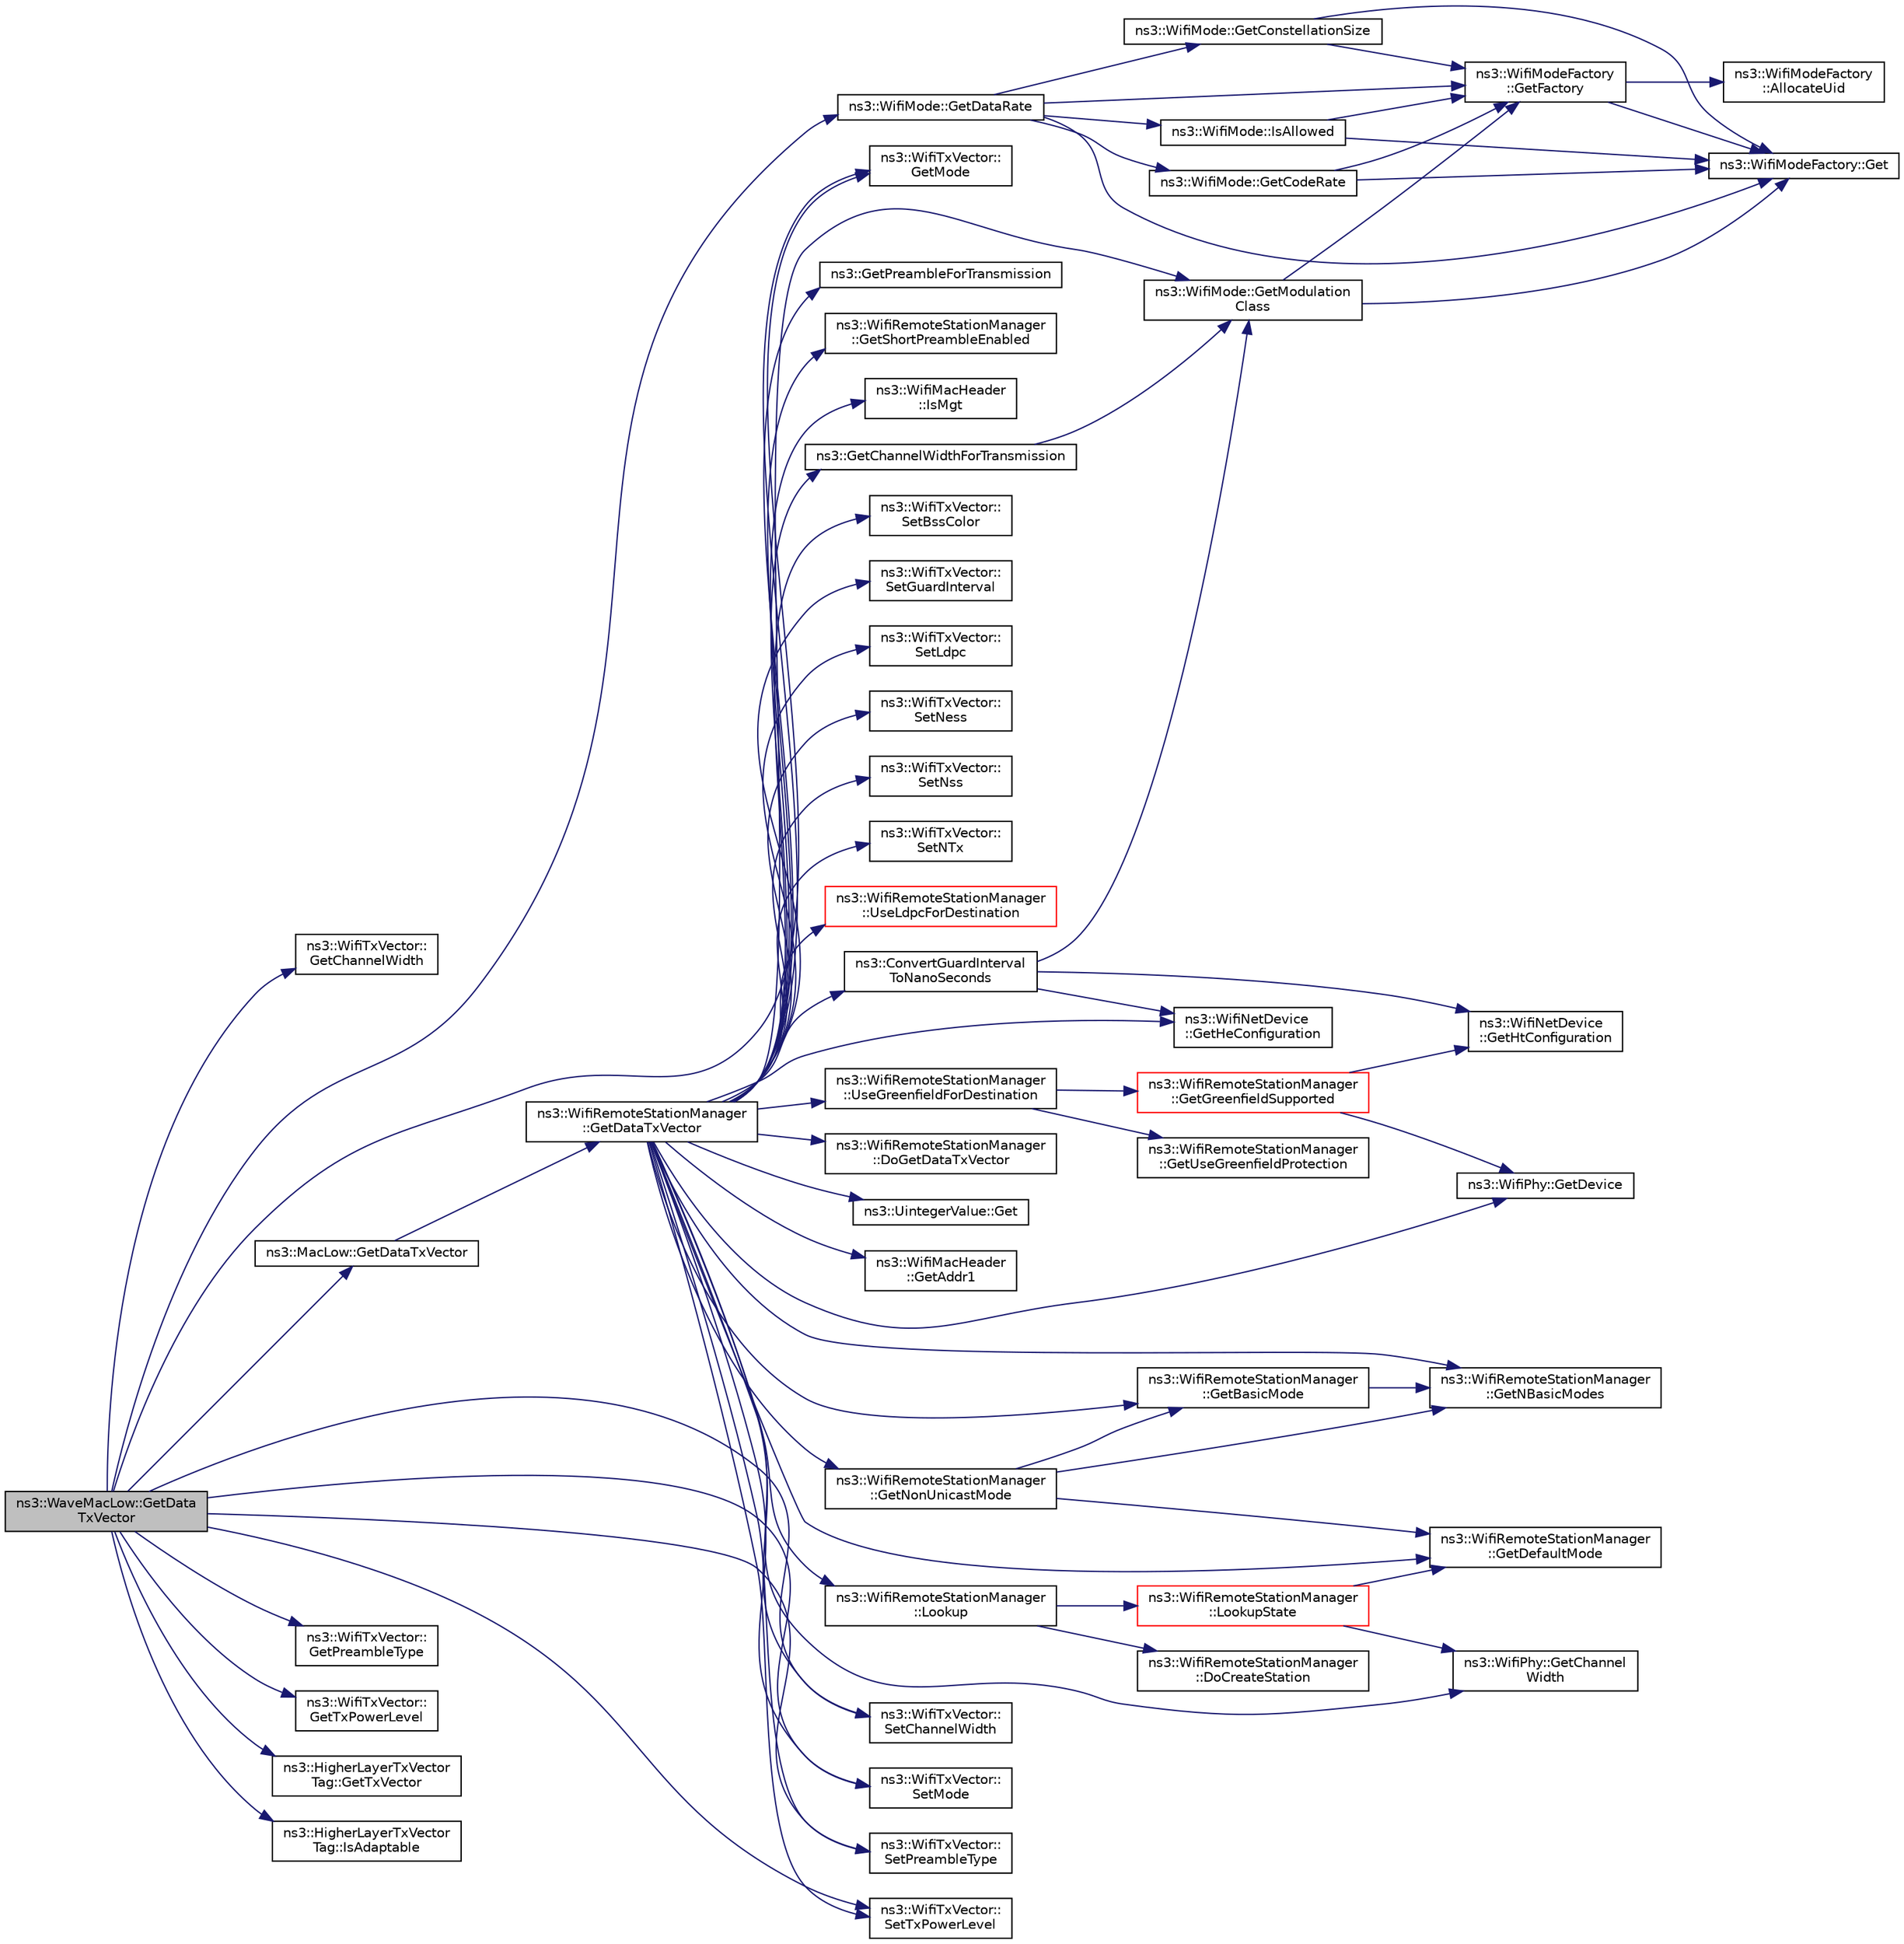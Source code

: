 digraph "ns3::WaveMacLow::GetDataTxVector"
{
 // LATEX_PDF_SIZE
  edge [fontname="Helvetica",fontsize="10",labelfontname="Helvetica",labelfontsize="10"];
  node [fontname="Helvetica",fontsize="10",shape=record];
  rankdir="LR";
  Node1 [label="ns3::WaveMacLow::GetData\lTxVector",height=0.2,width=0.4,color="black", fillcolor="grey75", style="filled", fontcolor="black",tooltip="Return a TXVECTOR for the DATA frame given the destination."];
  Node1 -> Node2 [color="midnightblue",fontsize="10",style="solid",fontname="Helvetica"];
  Node2 [label="ns3::WifiTxVector::\lGetChannelWidth",height=0.2,width=0.4,color="black", fillcolor="white", style="filled",URL="$classns3_1_1_wifi_tx_vector.html#ac56a35b49d9d77e09357adc171570d51",tooltip=" "];
  Node1 -> Node3 [color="midnightblue",fontsize="10",style="solid",fontname="Helvetica"];
  Node3 [label="ns3::WifiMode::GetDataRate",height=0.2,width=0.4,color="black", fillcolor="white", style="filled",URL="$classns3_1_1_wifi_mode.html#ad90f36e733ceaf8c5771cfbda437e14f",tooltip=" "];
  Node3 -> Node4 [color="midnightblue",fontsize="10",style="solid",fontname="Helvetica"];
  Node4 [label="ns3::WifiModeFactory::Get",height=0.2,width=0.4,color="black", fillcolor="white", style="filled",URL="$classns3_1_1_wifi_mode_factory.html#a3086868810ff4347e31c63027726f544",tooltip="Return a WifiModeItem at the given UID index."];
  Node3 -> Node5 [color="midnightblue",fontsize="10",style="solid",fontname="Helvetica"];
  Node5 [label="ns3::WifiMode::GetCodeRate",height=0.2,width=0.4,color="black", fillcolor="white", style="filled",URL="$classns3_1_1_wifi_mode.html#abbbea987249a16c776803ba6e2ca9973",tooltip=" "];
  Node5 -> Node4 [color="midnightblue",fontsize="10",style="solid",fontname="Helvetica"];
  Node5 -> Node6 [color="midnightblue",fontsize="10",style="solid",fontname="Helvetica"];
  Node6 [label="ns3::WifiModeFactory\l::GetFactory",height=0.2,width=0.4,color="black", fillcolor="white", style="filled",URL="$classns3_1_1_wifi_mode_factory.html#a9c6f695d733355dee8d74bd1709868fc",tooltip="Return a WifiModeFactory."];
  Node6 -> Node7 [color="midnightblue",fontsize="10",style="solid",fontname="Helvetica"];
  Node7 [label="ns3::WifiModeFactory\l::AllocateUid",height=0.2,width=0.4,color="black", fillcolor="white", style="filled",URL="$classns3_1_1_wifi_mode_factory.html#a89a9c38617bd3f7be4a8919ce9675996",tooltip="Allocate a WifiModeItem from a given uniqueUid."];
  Node6 -> Node4 [color="midnightblue",fontsize="10",style="solid",fontname="Helvetica"];
  Node3 -> Node8 [color="midnightblue",fontsize="10",style="solid",fontname="Helvetica"];
  Node8 [label="ns3::WifiMode::GetConstellationSize",height=0.2,width=0.4,color="black", fillcolor="white", style="filled",URL="$classns3_1_1_wifi_mode.html#a1437871ae722c85d980a8af3ba522d39",tooltip=" "];
  Node8 -> Node4 [color="midnightblue",fontsize="10",style="solid",fontname="Helvetica"];
  Node8 -> Node6 [color="midnightblue",fontsize="10",style="solid",fontname="Helvetica"];
  Node3 -> Node6 [color="midnightblue",fontsize="10",style="solid",fontname="Helvetica"];
  Node3 -> Node9 [color="midnightblue",fontsize="10",style="solid",fontname="Helvetica"];
  Node9 [label="ns3::WifiMode::IsAllowed",height=0.2,width=0.4,color="black", fillcolor="white", style="filled",URL="$classns3_1_1_wifi_mode.html#ae92b3cca34abdd76211fe9fbf19a6c09",tooltip=" "];
  Node9 -> Node4 [color="midnightblue",fontsize="10",style="solid",fontname="Helvetica"];
  Node9 -> Node6 [color="midnightblue",fontsize="10",style="solid",fontname="Helvetica"];
  Node1 -> Node10 [color="midnightblue",fontsize="10",style="solid",fontname="Helvetica"];
  Node10 [label="ns3::MacLow::GetDataTxVector",height=0.2,width=0.4,color="black", fillcolor="white", style="filled",URL="$classns3_1_1_mac_low.html#aeb3a8ccdb7a068b7ee69d507a66a1b60",tooltip="Return a TXVECTOR for the Data frame given the destination."];
  Node10 -> Node11 [color="midnightblue",fontsize="10",style="solid",fontname="Helvetica"];
  Node11 [label="ns3::WifiRemoteStationManager\l::GetDataTxVector",height=0.2,width=0.4,color="black", fillcolor="white", style="filled",URL="$classns3_1_1_wifi_remote_station_manager.html#a694863b2c3093952b2629e5a2d341a75",tooltip=" "];
  Node11 -> Node12 [color="midnightblue",fontsize="10",style="solid",fontname="Helvetica"];
  Node12 [label="ns3::ConvertGuardInterval\lToNanoSeconds",height=0.2,width=0.4,color="black", fillcolor="white", style="filled",URL="$namespacens3.html#a979caa1d7cbfc08ececb6fd3ad561e26",tooltip="Convert the guard interval to nanoseconds based on the WifiMode."];
  Node12 -> Node13 [color="midnightblue",fontsize="10",style="solid",fontname="Helvetica"];
  Node13 [label="ns3::WifiNetDevice\l::GetHeConfiguration",height=0.2,width=0.4,color="black", fillcolor="white", style="filled",URL="$classns3_1_1_wifi_net_device.html#af4a86ccc320631308e9f1023baecdd6b",tooltip=" "];
  Node12 -> Node14 [color="midnightblue",fontsize="10",style="solid",fontname="Helvetica"];
  Node14 [label="ns3::WifiNetDevice\l::GetHtConfiguration",height=0.2,width=0.4,color="black", fillcolor="white", style="filled",URL="$classns3_1_1_wifi_net_device.html#a20c98121e79afae35d03d9f5a3fa4ce8",tooltip=" "];
  Node12 -> Node15 [color="midnightblue",fontsize="10",style="solid",fontname="Helvetica"];
  Node15 [label="ns3::WifiMode::GetModulation\lClass",height=0.2,width=0.4,color="black", fillcolor="white", style="filled",URL="$classns3_1_1_wifi_mode.html#a67e1664cac501221b63a2be307184cc9",tooltip=" "];
  Node15 -> Node4 [color="midnightblue",fontsize="10",style="solid",fontname="Helvetica"];
  Node15 -> Node6 [color="midnightblue",fontsize="10",style="solid",fontname="Helvetica"];
  Node11 -> Node16 [color="midnightblue",fontsize="10",style="solid",fontname="Helvetica"];
  Node16 [label="ns3::WifiRemoteStationManager\l::DoGetDataTxVector",height=0.2,width=0.4,color="black", fillcolor="white", style="filled",URL="$classns3_1_1_wifi_remote_station_manager.html#a5a6b2bfcd4959da43c54f0072bd01202",tooltip=" "];
  Node11 -> Node17 [color="midnightblue",fontsize="10",style="solid",fontname="Helvetica"];
  Node17 [label="ns3::UintegerValue::Get",height=0.2,width=0.4,color="black", fillcolor="white", style="filled",URL="$classns3_1_1_uinteger_value.html#a82f7ad2ff90cfebf9f6292bb6ace0a05",tooltip=" "];
  Node11 -> Node18 [color="midnightblue",fontsize="10",style="solid",fontname="Helvetica"];
  Node18 [label="ns3::WifiMacHeader\l::GetAddr1",height=0.2,width=0.4,color="black", fillcolor="white", style="filled",URL="$classns3_1_1_wifi_mac_header.html#aa1c4acbda4ace9f7a920c97d71bdd097",tooltip="Return the address in the Address 1 field."];
  Node11 -> Node19 [color="midnightblue",fontsize="10",style="solid",fontname="Helvetica"];
  Node19 [label="ns3::WifiRemoteStationManager\l::GetBasicMode",height=0.2,width=0.4,color="black", fillcolor="white", style="filled",URL="$classns3_1_1_wifi_remote_station_manager.html#ab239018079ee424c7dfe9a81b4abc3b0",tooltip="Return a basic mode from the set of basic modes."];
  Node19 -> Node20 [color="midnightblue",fontsize="10",style="solid",fontname="Helvetica"];
  Node20 [label="ns3::WifiRemoteStationManager\l::GetNBasicModes",height=0.2,width=0.4,color="black", fillcolor="white", style="filled",URL="$classns3_1_1_wifi_remote_station_manager.html#a433cd6f0f2b9ab512fb4c2578e661ebb",tooltip="Return the number of basic modes we support."];
  Node11 -> Node21 [color="midnightblue",fontsize="10",style="solid",fontname="Helvetica"];
  Node21 [label="ns3::WifiPhy::GetChannel\lWidth",height=0.2,width=0.4,color="black", fillcolor="white", style="filled",URL="$classns3_1_1_wifi_phy.html#af55a96fc67e724abd99aeaeab826187f",tooltip=" "];
  Node11 -> Node22 [color="midnightblue",fontsize="10",style="solid",fontname="Helvetica"];
  Node22 [label="ns3::GetChannelWidthForTransmission",height=0.2,width=0.4,color="black", fillcolor="white", style="filled",URL="$namespacens3.html#a3b6822ca0fc413acfcfa182b22f6fa86",tooltip="Return the channel width that corresponds to the selected mode (instead of letting the PHY's default ..."];
  Node22 -> Node15 [color="midnightblue",fontsize="10",style="solid",fontname="Helvetica"];
  Node11 -> Node23 [color="midnightblue",fontsize="10",style="solid",fontname="Helvetica"];
  Node23 [label="ns3::WifiRemoteStationManager\l::GetDefaultMode",height=0.2,width=0.4,color="black", fillcolor="white", style="filled",URL="$classns3_1_1_wifi_remote_station_manager.html#a0f76976a6d7a8761b1ae1b9b74f18fbf",tooltip="Return the default transmission mode."];
  Node11 -> Node24 [color="midnightblue",fontsize="10",style="solid",fontname="Helvetica"];
  Node24 [label="ns3::WifiPhy::GetDevice",height=0.2,width=0.4,color="black", fillcolor="white", style="filled",URL="$classns3_1_1_wifi_phy.html#adf2fa40dcba4e52e9bc67c6ffc819170",tooltip="Return the device this PHY is associated with."];
  Node11 -> Node13 [color="midnightblue",fontsize="10",style="solid",fontname="Helvetica"];
  Node11 -> Node25 [color="midnightblue",fontsize="10",style="solid",fontname="Helvetica"];
  Node25 [label="ns3::WifiTxVector::\lGetMode",height=0.2,width=0.4,color="black", fillcolor="white", style="filled",URL="$classns3_1_1_wifi_tx_vector.html#a47d0b3ae3c7de8817626469f5fe1be6a",tooltip="If this TX vector is associated with an SU PPDU, return the selected payload transmission mode."];
  Node11 -> Node15 [color="midnightblue",fontsize="10",style="solid",fontname="Helvetica"];
  Node11 -> Node20 [color="midnightblue",fontsize="10",style="solid",fontname="Helvetica"];
  Node11 -> Node26 [color="midnightblue",fontsize="10",style="solid",fontname="Helvetica"];
  Node26 [label="ns3::WifiRemoteStationManager\l::GetNonUnicastMode",height=0.2,width=0.4,color="black", fillcolor="white", style="filled",URL="$classns3_1_1_wifi_remote_station_manager.html#a67493a6f09cd90a438fceead287a72c0",tooltip="Return a mode for non-unicast packets."];
  Node26 -> Node19 [color="midnightblue",fontsize="10",style="solid",fontname="Helvetica"];
  Node26 -> Node23 [color="midnightblue",fontsize="10",style="solid",fontname="Helvetica"];
  Node26 -> Node20 [color="midnightblue",fontsize="10",style="solid",fontname="Helvetica"];
  Node11 -> Node27 [color="midnightblue",fontsize="10",style="solid",fontname="Helvetica"];
  Node27 [label="ns3::GetPreambleForTransmission",height=0.2,width=0.4,color="black", fillcolor="white", style="filled",URL="$namespacens3.html#ae180410a6fd89fcc32fd0f720b1c0a40",tooltip="Return the preamble to be used for the transmission."];
  Node11 -> Node28 [color="midnightblue",fontsize="10",style="solid",fontname="Helvetica"];
  Node28 [label="ns3::WifiRemoteStationManager\l::GetShortPreambleEnabled",height=0.2,width=0.4,color="black", fillcolor="white", style="filled",URL="$classns3_1_1_wifi_remote_station_manager.html#a9864b09190adb8e2b0c2d3658eacc6ce",tooltip="Return whether the device uses short PHY preambles."];
  Node11 -> Node29 [color="midnightblue",fontsize="10",style="solid",fontname="Helvetica"];
  Node29 [label="ns3::WifiMacHeader\l::IsMgt",height=0.2,width=0.4,color="black", fillcolor="white", style="filled",URL="$classns3_1_1_wifi_mac_header.html#a9e27e439b0ef655ac9598f45218364bd",tooltip="Return true if the Type is Management."];
  Node11 -> Node30 [color="midnightblue",fontsize="10",style="solid",fontname="Helvetica"];
  Node30 [label="ns3::WifiRemoteStationManager\l::Lookup",height=0.2,width=0.4,color="black", fillcolor="white", style="filled",URL="$classns3_1_1_wifi_remote_station_manager.html#a230ec2422481af84c0e2a8dcc1ccb630",tooltip="Return the station associated with the given address."];
  Node30 -> Node31 [color="midnightblue",fontsize="10",style="solid",fontname="Helvetica"];
  Node31 [label="ns3::WifiRemoteStationManager\l::DoCreateStation",height=0.2,width=0.4,color="black", fillcolor="white", style="filled",URL="$classns3_1_1_wifi_remote_station_manager.html#a63dfc98d85d14b9e6b6314c7648c6a7d",tooltip=" "];
  Node30 -> Node32 [color="midnightblue",fontsize="10",style="solid",fontname="Helvetica"];
  Node32 [label="ns3::WifiRemoteStationManager\l::LookupState",height=0.2,width=0.4,color="red", fillcolor="white", style="filled",URL="$classns3_1_1_wifi_remote_station_manager.html#a6a5c20f231324799e383594b546ca733",tooltip="Return the state of the station associated with the given address."];
  Node32 -> Node21 [color="midnightblue",fontsize="10",style="solid",fontname="Helvetica"];
  Node32 -> Node23 [color="midnightblue",fontsize="10",style="solid",fontname="Helvetica"];
  Node11 -> Node36 [color="midnightblue",fontsize="10",style="solid",fontname="Helvetica"];
  Node36 [label="ns3::WifiTxVector::\lSetBssColor",height=0.2,width=0.4,color="black", fillcolor="white", style="filled",URL="$classns3_1_1_wifi_tx_vector.html#abb9bd0e5390bd7e7b4c1c1295142cdc4",tooltip="Set the BSS color."];
  Node11 -> Node37 [color="midnightblue",fontsize="10",style="solid",fontname="Helvetica"];
  Node37 [label="ns3::WifiTxVector::\lSetChannelWidth",height=0.2,width=0.4,color="black", fillcolor="white", style="filled",URL="$classns3_1_1_wifi_tx_vector.html#a2bd711576c12a747bc3a800ef4cc0a5b",tooltip="Sets the selected channelWidth (in MHz)"];
  Node11 -> Node38 [color="midnightblue",fontsize="10",style="solid",fontname="Helvetica"];
  Node38 [label="ns3::WifiTxVector::\lSetGuardInterval",height=0.2,width=0.4,color="black", fillcolor="white", style="filled",URL="$classns3_1_1_wifi_tx_vector.html#a40280b31baf8d7cef1a7234715969d06",tooltip="Sets the guard interval duration (in nanoseconds)"];
  Node11 -> Node39 [color="midnightblue",fontsize="10",style="solid",fontname="Helvetica"];
  Node39 [label="ns3::WifiTxVector::\lSetLdpc",height=0.2,width=0.4,color="black", fillcolor="white", style="filled",URL="$classns3_1_1_wifi_tx_vector.html#a272509ddc61ab73854aea48d84f2895d",tooltip="Sets if LDPC FEC coding is being used."];
  Node11 -> Node40 [color="midnightblue",fontsize="10",style="solid",fontname="Helvetica"];
  Node40 [label="ns3::WifiTxVector::\lSetMode",height=0.2,width=0.4,color="black", fillcolor="white", style="filled",URL="$classns3_1_1_wifi_tx_vector.html#af39f17fec348c22f8c963bcb6bb5fc53",tooltip="Sets the selected payload transmission mode."];
  Node11 -> Node41 [color="midnightblue",fontsize="10",style="solid",fontname="Helvetica"];
  Node41 [label="ns3::WifiTxVector::\lSetNess",height=0.2,width=0.4,color="black", fillcolor="white", style="filled",URL="$classns3_1_1_wifi_tx_vector.html#a0402388fb5dc590075a4560daf294bf3",tooltip="Sets the Ness number."];
  Node11 -> Node42 [color="midnightblue",fontsize="10",style="solid",fontname="Helvetica"];
  Node42 [label="ns3::WifiTxVector::\lSetNss",height=0.2,width=0.4,color="black", fillcolor="white", style="filled",URL="$classns3_1_1_wifi_tx_vector.html#af6b333491a8b20c064d8d1ad35381194",tooltip="Sets the number of Nss."];
  Node11 -> Node43 [color="midnightblue",fontsize="10",style="solid",fontname="Helvetica"];
  Node43 [label="ns3::WifiTxVector::\lSetNTx",height=0.2,width=0.4,color="black", fillcolor="white", style="filled",URL="$classns3_1_1_wifi_tx_vector.html#ac04f0841322dd6122c5adf830fb662bf",tooltip="Sets the number of TX antennas."];
  Node11 -> Node44 [color="midnightblue",fontsize="10",style="solid",fontname="Helvetica"];
  Node44 [label="ns3::WifiTxVector::\lSetPreambleType",height=0.2,width=0.4,color="black", fillcolor="white", style="filled",URL="$classns3_1_1_wifi_tx_vector.html#afa5117513e1a7bfa717c3d7556192525",tooltip="Sets the preamble type."];
  Node11 -> Node45 [color="midnightblue",fontsize="10",style="solid",fontname="Helvetica"];
  Node45 [label="ns3::WifiTxVector::\lSetTxPowerLevel",height=0.2,width=0.4,color="black", fillcolor="white", style="filled",URL="$classns3_1_1_wifi_tx_vector.html#a25743cd89a5cb95ec22a9e584fa044f3",tooltip="Sets the selected transmission power level."];
  Node11 -> Node46 [color="midnightblue",fontsize="10",style="solid",fontname="Helvetica"];
  Node46 [label="ns3::WifiRemoteStationManager\l::UseGreenfieldForDestination",height=0.2,width=0.4,color="black", fillcolor="white", style="filled",URL="$classns3_1_1_wifi_remote_station_manager.html#ad0838e2b79a382cf65f68b7cde8ec608",tooltip=" "];
  Node46 -> Node47 [color="midnightblue",fontsize="10",style="solid",fontname="Helvetica"];
  Node47 [label="ns3::WifiRemoteStationManager\l::GetGreenfieldSupported",height=0.2,width=0.4,color="red", fillcolor="white", style="filled",URL="$classns3_1_1_wifi_remote_station_manager.html#a3b4548baccd2f1a39a0415a3099396bb",tooltip="Return whether the device has HT Greenfield support enabled."];
  Node47 -> Node24 [color="midnightblue",fontsize="10",style="solid",fontname="Helvetica"];
  Node47 -> Node14 [color="midnightblue",fontsize="10",style="solid",fontname="Helvetica"];
  Node46 -> Node49 [color="midnightblue",fontsize="10",style="solid",fontname="Helvetica"];
  Node49 [label="ns3::WifiRemoteStationManager\l::GetUseGreenfieldProtection",height=0.2,width=0.4,color="black", fillcolor="white", style="filled",URL="$classns3_1_1_wifi_remote_station_manager.html#ac609ee5b3aec8145619897c0490b1527",tooltip="Return whether protection for stations that do not support HT Greenfield format is enabled."];
  Node11 -> Node50 [color="midnightblue",fontsize="10",style="solid",fontname="Helvetica"];
  Node50 [label="ns3::WifiRemoteStationManager\l::UseLdpcForDestination",height=0.2,width=0.4,color="red", fillcolor="white", style="filled",URL="$classns3_1_1_wifi_remote_station_manager.html#a248692a3b3dd7e6f0574c521f0078224",tooltip=" "];
  Node1 -> Node25 [color="midnightblue",fontsize="10",style="solid",fontname="Helvetica"];
  Node1 -> Node52 [color="midnightblue",fontsize="10",style="solid",fontname="Helvetica"];
  Node52 [label="ns3::WifiTxVector::\lGetPreambleType",height=0.2,width=0.4,color="black", fillcolor="white", style="filled",URL="$classns3_1_1_wifi_tx_vector.html#a7125591f923091b79fe4a607dfad22e4",tooltip=" "];
  Node1 -> Node53 [color="midnightblue",fontsize="10",style="solid",fontname="Helvetica"];
  Node53 [label="ns3::WifiTxVector::\lGetTxPowerLevel",height=0.2,width=0.4,color="black", fillcolor="white", style="filled",URL="$classns3_1_1_wifi_tx_vector.html#a58fb8a2ffee4393957decec8d9ffd996",tooltip=" "];
  Node1 -> Node54 [color="midnightblue",fontsize="10",style="solid",fontname="Helvetica"];
  Node54 [label="ns3::HigherLayerTxVector\lTag::GetTxVector",height=0.2,width=0.4,color="black", fillcolor="white", style="filled",URL="$classns3_1_1_higher_layer_tx_vector_tag.html#a1186ddca573328deb781410d4d2c8b79",tooltip=" "];
  Node1 -> Node55 [color="midnightblue",fontsize="10",style="solid",fontname="Helvetica"];
  Node55 [label="ns3::HigherLayerTxVector\lTag::IsAdaptable",height=0.2,width=0.4,color="black", fillcolor="white", style="filled",URL="$classns3_1_1_higher_layer_tx_vector_tag.html#a2e3d7c6cf190557a70fd3ee3f33b4d8b",tooltip=" "];
  Node1 -> Node37 [color="midnightblue",fontsize="10",style="solid",fontname="Helvetica"];
  Node1 -> Node40 [color="midnightblue",fontsize="10",style="solid",fontname="Helvetica"];
  Node1 -> Node44 [color="midnightblue",fontsize="10",style="solid",fontname="Helvetica"];
  Node1 -> Node45 [color="midnightblue",fontsize="10",style="solid",fontname="Helvetica"];
}
